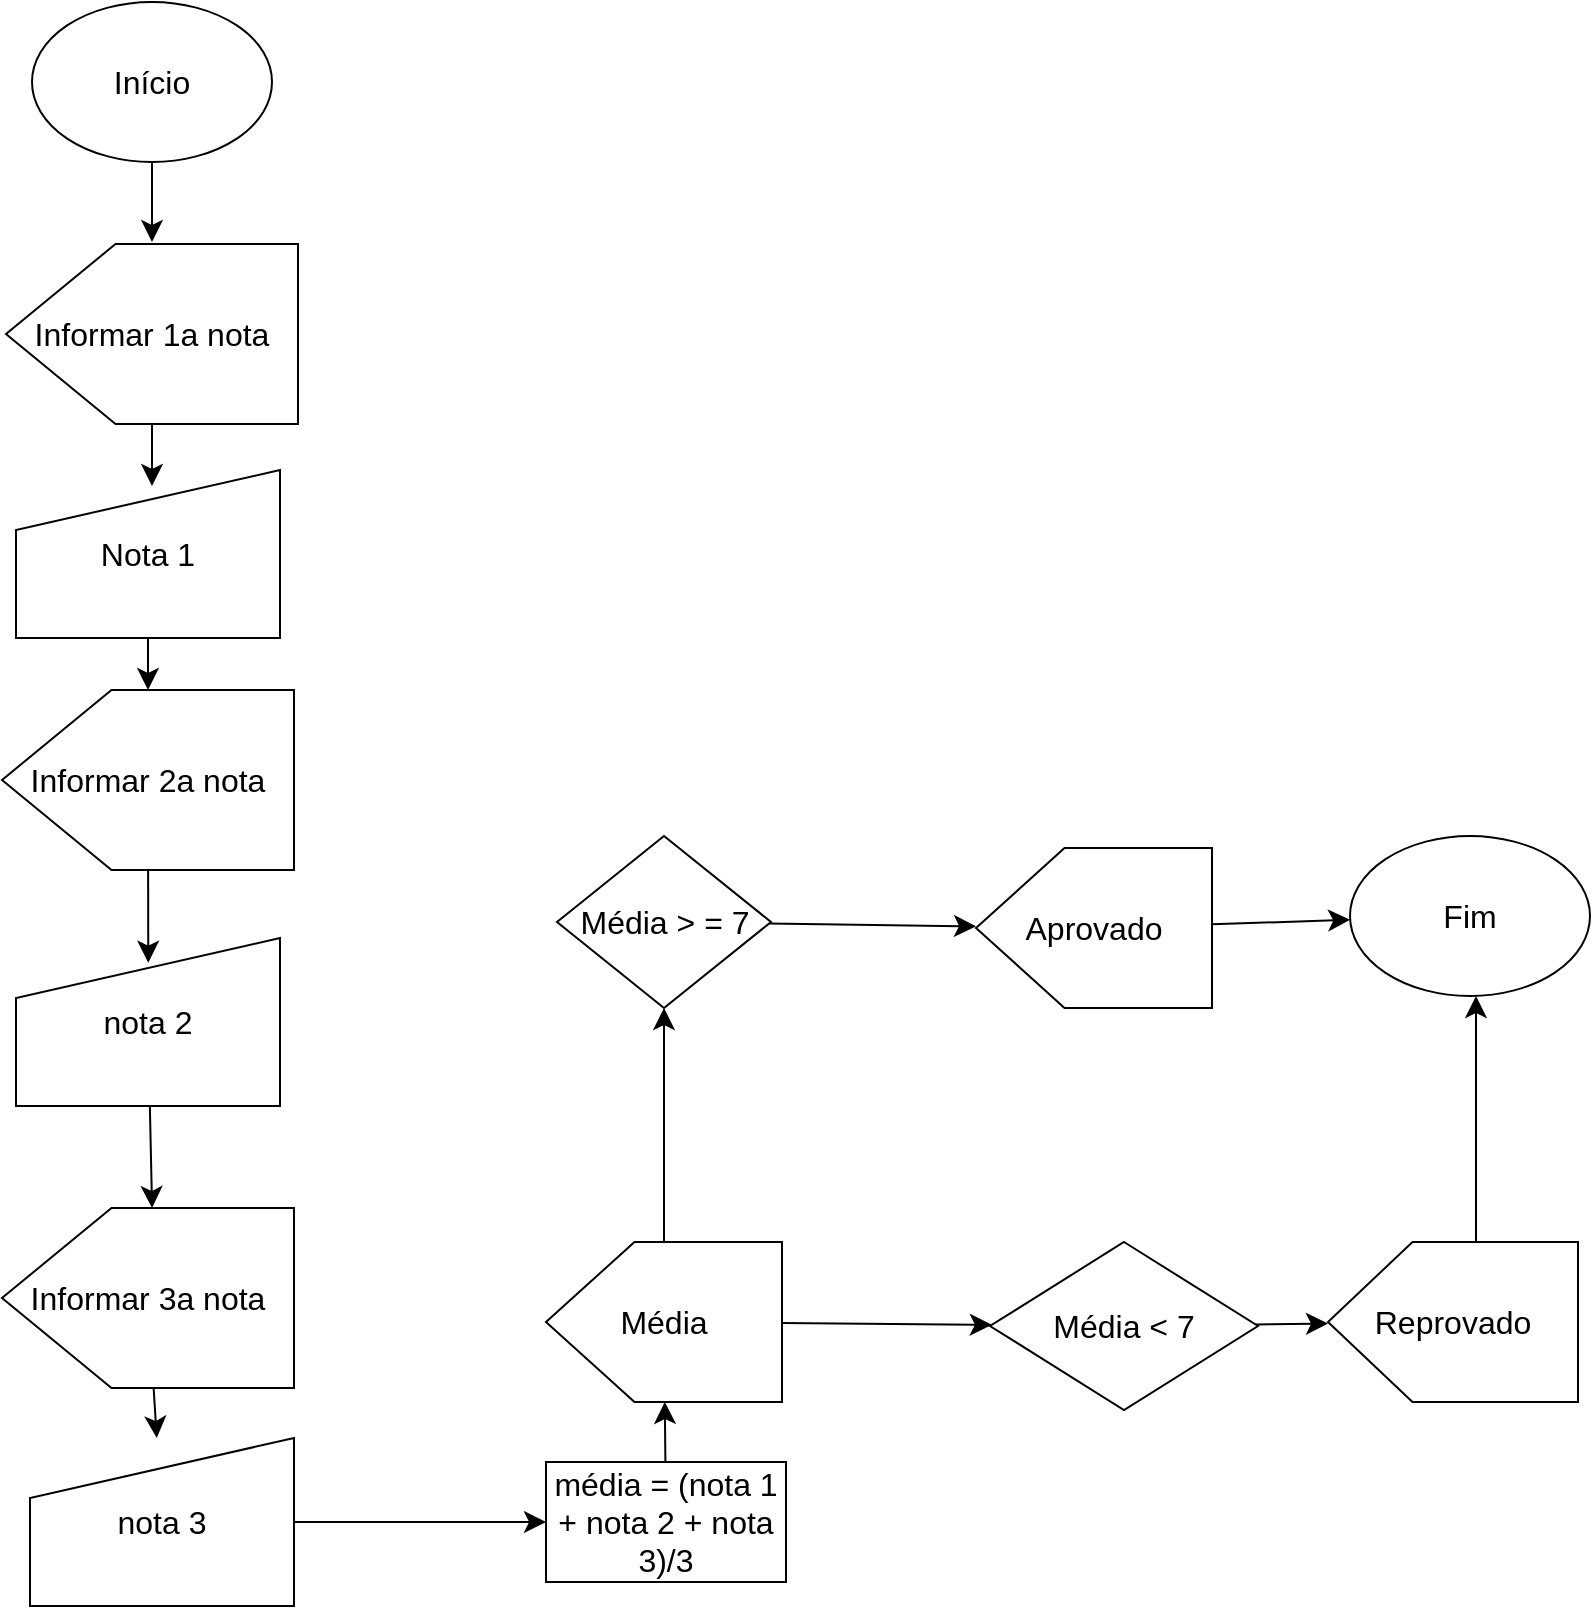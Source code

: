 <mxfile version="20.8.20" type="github">
  <diagram name="Página-1" id="8ijAN6Q6IsyaaALUuq-t">
    <mxGraphModel dx="900" dy="953" grid="0" gridSize="10" guides="1" tooltips="1" connect="1" arrows="1" fold="1" page="0" pageScale="1" pageWidth="827" pageHeight="1169" math="0" shadow="0">
      <root>
        <mxCell id="0" />
        <mxCell id="1" parent="0" />
        <mxCell id="xEhml5eMqmcfduauPCqd-18" value="" style="edgeStyle=none;curved=1;rounded=0;orthogonalLoop=1;jettySize=auto;html=1;fontSize=12;startSize=8;endSize=8;" parent="1" source="xEhml5eMqmcfduauPCqd-2" edge="1">
          <mxGeometry relative="1" as="geometry">
            <mxPoint x="117" y="52" as="targetPoint" />
          </mxGeometry>
        </mxCell>
        <mxCell id="xEhml5eMqmcfduauPCqd-2" value="&lt;font style=&quot;vertical-align: inherit;&quot;&gt;&lt;font style=&quot;vertical-align: inherit;&quot;&gt;Início&lt;/font&gt;&lt;/font&gt;" style="ellipse;whiteSpace=wrap;html=1;fontSize=16;" parent="1" vertex="1">
          <mxGeometry x="57" y="-68" width="120" height="80" as="geometry" />
        </mxCell>
        <mxCell id="xEhml5eMqmcfduauPCqd-8" value="" style="edgeStyle=none;curved=1;rounded=0;orthogonalLoop=1;jettySize=auto;html=1;fontSize=12;startSize=8;endSize=8;" parent="1" source="xEhml5eMqmcfduauPCqd-3" edge="1">
          <mxGeometry relative="1" as="geometry">
            <mxPoint x="117" y="174" as="targetPoint" />
          </mxGeometry>
        </mxCell>
        <mxCell id="xEhml5eMqmcfduauPCqd-3" value="&lt;font style=&quot;vertical-align: inherit;&quot;&gt;&lt;font style=&quot;vertical-align: inherit;&quot;&gt;&lt;font style=&quot;vertical-align: inherit;&quot;&gt;&lt;font style=&quot;vertical-align: inherit;&quot;&gt;Informar 1a nota&lt;/font&gt;&lt;/font&gt;&lt;/font&gt;&lt;/font&gt;" style="shape=offPageConnector;whiteSpace=wrap;html=1;fontSize=16;direction=south;" parent="1" vertex="1">
          <mxGeometry x="44" y="53" width="146" height="90" as="geometry" />
        </mxCell>
        <mxCell id="xEhml5eMqmcfduauPCqd-11" value="" style="edgeStyle=none;curved=1;rounded=0;orthogonalLoop=1;jettySize=auto;html=1;fontSize=12;startSize=8;endSize=8;" parent="1" source="xEhml5eMqmcfduauPCqd-6" target="xEhml5eMqmcfduauPCqd-10" edge="1">
          <mxGeometry relative="1" as="geometry" />
        </mxCell>
        <mxCell id="xEhml5eMqmcfduauPCqd-6" value="&lt;font style=&quot;vertical-align: inherit;&quot;&gt;&lt;font style=&quot;vertical-align: inherit;&quot;&gt;Nota 1&lt;/font&gt;&lt;/font&gt;" style="shape=manualInput;whiteSpace=wrap;html=1;fontSize=16;direction=east;" parent="1" vertex="1">
          <mxGeometry x="49" y="166" width="132" height="84" as="geometry" />
        </mxCell>
        <mxCell id="xEhml5eMqmcfduauPCqd-13" value="" style="edgeStyle=none;curved=1;rounded=0;orthogonalLoop=1;jettySize=auto;html=1;fontSize=12;startSize=8;endSize=8;entryX=0.501;entryY=0.147;entryDx=0;entryDy=0;entryPerimeter=0;" parent="1" source="xEhml5eMqmcfduauPCqd-10" target="xEhml5eMqmcfduauPCqd-12" edge="1">
          <mxGeometry relative="1" as="geometry" />
        </mxCell>
        <mxCell id="xEhml5eMqmcfduauPCqd-10" value="&lt;font style=&quot;vertical-align: inherit;&quot;&gt;&lt;font style=&quot;vertical-align: inherit;&quot;&gt;&lt;font style=&quot;vertical-align: inherit;&quot;&gt;&lt;font style=&quot;vertical-align: inherit;&quot;&gt;&lt;font style=&quot;vertical-align: inherit;&quot;&gt;&lt;font style=&quot;vertical-align: inherit;&quot;&gt;Informar 2a nota&lt;/font&gt;&lt;/font&gt;&lt;/font&gt;&lt;/font&gt;&lt;/font&gt;&lt;/font&gt;" style="shape=offPageConnector;whiteSpace=wrap;html=1;fontSize=16;direction=south;" parent="1" vertex="1">
          <mxGeometry x="42" y="276" width="146" height="90" as="geometry" />
        </mxCell>
        <mxCell id="xEhml5eMqmcfduauPCqd-16" value="" style="edgeStyle=none;curved=1;rounded=0;orthogonalLoop=1;jettySize=auto;html=1;fontSize=12;startSize=8;endSize=8;entryX=0;entryY=0.486;entryDx=0;entryDy=0;entryPerimeter=0;" parent="1" source="xEhml5eMqmcfduauPCqd-12" target="xEhml5eMqmcfduauPCqd-14" edge="1">
          <mxGeometry relative="1" as="geometry">
            <mxPoint x="113" y="531" as="targetPoint" />
          </mxGeometry>
        </mxCell>
        <mxCell id="xEhml5eMqmcfduauPCqd-12" value="&lt;font style=&quot;vertical-align: inherit;&quot;&gt;&lt;font style=&quot;vertical-align: inherit;&quot;&gt;&lt;font style=&quot;vertical-align: inherit;&quot;&gt;&lt;font style=&quot;vertical-align: inherit;&quot;&gt;&lt;font style=&quot;vertical-align: inherit;&quot;&gt;&lt;font style=&quot;vertical-align: inherit;&quot;&gt;&lt;font style=&quot;vertical-align: inherit;&quot;&gt;&lt;font style=&quot;vertical-align: inherit;&quot;&gt;nota 2&lt;/font&gt;&lt;/font&gt;&lt;/font&gt;&lt;/font&gt;&lt;/font&gt;&lt;/font&gt;&lt;/font&gt;&lt;/font&gt;" style="shape=manualInput;whiteSpace=wrap;html=1;fontSize=16;direction=east;" parent="1" vertex="1">
          <mxGeometry x="49" y="400" width="132" height="84" as="geometry" />
        </mxCell>
        <mxCell id="xEhml5eMqmcfduauPCqd-17" value="" style="edgeStyle=none;curved=1;rounded=0;orthogonalLoop=1;jettySize=auto;html=1;fontSize=12;startSize=8;endSize=8;" parent="1" source="xEhml5eMqmcfduauPCqd-14" target="xEhml5eMqmcfduauPCqd-15" edge="1">
          <mxGeometry relative="1" as="geometry" />
        </mxCell>
        <mxCell id="xEhml5eMqmcfduauPCqd-14" value="&lt;font style=&quot;vertical-align: inherit;&quot;&gt;&lt;font style=&quot;vertical-align: inherit;&quot;&gt;&lt;font style=&quot;vertical-align: inherit;&quot;&gt;&lt;font style=&quot;vertical-align: inherit;&quot;&gt;&lt;font style=&quot;vertical-align: inherit;&quot;&gt;&lt;font style=&quot;vertical-align: inherit;&quot;&gt;&lt;font style=&quot;vertical-align: inherit;&quot;&gt;&lt;font style=&quot;vertical-align: inherit;&quot;&gt;&lt;font style=&quot;vertical-align: inherit;&quot;&gt;&lt;font style=&quot;vertical-align: inherit;&quot;&gt;Informar 3a nota&lt;/font&gt;&lt;/font&gt;&lt;/font&gt;&lt;/font&gt;&lt;/font&gt;&lt;/font&gt;&lt;/font&gt;&lt;/font&gt;&lt;/font&gt;&lt;/font&gt;" style="shape=offPageConnector;whiteSpace=wrap;html=1;fontSize=16;direction=south;" parent="1" vertex="1">
          <mxGeometry x="42" y="535" width="146" height="90" as="geometry" />
        </mxCell>
        <mxCell id="xEhml5eMqmcfduauPCqd-20" value="" style="edgeStyle=none;curved=1;rounded=0;orthogonalLoop=1;jettySize=auto;html=1;fontSize=12;startSize=8;endSize=8;" parent="1" source="xEhml5eMqmcfduauPCqd-15" target="xEhml5eMqmcfduauPCqd-19" edge="1">
          <mxGeometry relative="1" as="geometry" />
        </mxCell>
        <mxCell id="xEhml5eMqmcfduauPCqd-15" value="&lt;font style=&quot;vertical-align: inherit;&quot;&gt;&lt;font style=&quot;vertical-align: inherit;&quot;&gt;&lt;font style=&quot;vertical-align: inherit;&quot;&gt;&lt;font style=&quot;vertical-align: inherit;&quot;&gt;&lt;font style=&quot;vertical-align: inherit;&quot;&gt;&lt;font style=&quot;vertical-align: inherit;&quot;&gt;nota 3&lt;/font&gt;&lt;/font&gt;&lt;/font&gt;&lt;/font&gt;&lt;/font&gt;&lt;/font&gt;" style="shape=manualInput;whiteSpace=wrap;html=1;fontSize=16;direction=east;" parent="1" vertex="1">
          <mxGeometry x="56" y="650" width="132" height="84" as="geometry" />
        </mxCell>
        <mxCell id="xEhml5eMqmcfduauPCqd-22" value="" style="edgeStyle=none;curved=1;rounded=0;orthogonalLoop=1;jettySize=auto;html=1;fontSize=12;startSize=8;endSize=8;" parent="1" source="xEhml5eMqmcfduauPCqd-19" target="xEhml5eMqmcfduauPCqd-21" edge="1">
          <mxGeometry relative="1" as="geometry" />
        </mxCell>
        <mxCell id="xEhml5eMqmcfduauPCqd-19" value="&lt;font style=&quot;vertical-align: inherit;&quot;&gt;&lt;font style=&quot;vertical-align: inherit;&quot;&gt;média = (nota 1 + nota 2 + nota 3)/3&lt;/font&gt;&lt;/font&gt;" style="whiteSpace=wrap;html=1;fontSize=16;" parent="1" vertex="1">
          <mxGeometry x="314" y="662" width="120" height="60" as="geometry" />
        </mxCell>
        <mxCell id="xEhml5eMqmcfduauPCqd-24" value="" style="edgeStyle=none;curved=1;rounded=0;orthogonalLoop=1;jettySize=auto;html=1;fontSize=12;startSize=8;endSize=8;" parent="1" source="xEhml5eMqmcfduauPCqd-21" target="xEhml5eMqmcfduauPCqd-23" edge="1">
          <mxGeometry relative="1" as="geometry" />
        </mxCell>
        <mxCell id="-sFfSJRdzF4T6RdAwjHZ-2" value="" style="edgeStyle=none;curved=1;rounded=0;orthogonalLoop=1;jettySize=auto;html=1;fontSize=12;startSize=8;endSize=8;" edge="1" parent="1" source="xEhml5eMqmcfduauPCqd-21" target="-sFfSJRdzF4T6RdAwjHZ-1">
          <mxGeometry relative="1" as="geometry" />
        </mxCell>
        <mxCell id="xEhml5eMqmcfduauPCqd-21" value="&lt;font style=&quot;vertical-align: inherit;&quot;&gt;&lt;font style=&quot;vertical-align: inherit;&quot;&gt;Média&lt;/font&gt;&lt;/font&gt;" style="shape=offPageConnector;whiteSpace=wrap;html=1;fontSize=16;direction=south;" parent="1" vertex="1">
          <mxGeometry x="314" y="552" width="118" height="80" as="geometry" />
        </mxCell>
        <mxCell id="xEhml5eMqmcfduauPCqd-26" value="" style="edgeStyle=none;curved=1;rounded=0;orthogonalLoop=1;jettySize=auto;html=1;fontSize=12;startSize=8;endSize=8;" parent="1" source="xEhml5eMqmcfduauPCqd-23" target="xEhml5eMqmcfduauPCqd-25" edge="1">
          <mxGeometry relative="1" as="geometry" />
        </mxCell>
        <mxCell id="xEhml5eMqmcfduauPCqd-23" value="&lt;font style=&quot;vertical-align: inherit;&quot;&gt;&lt;font style=&quot;vertical-align: inherit;&quot;&gt;Média &amp;gt; = 7&lt;/font&gt;&lt;/font&gt;" style="rhombus;whiteSpace=wrap;html=1;fontSize=16;" parent="1" vertex="1">
          <mxGeometry x="319.5" y="349" width="107" height="86" as="geometry" />
        </mxCell>
        <mxCell id="xEhml5eMqmcfduauPCqd-28" value="" style="edgeStyle=none;curved=1;rounded=0;orthogonalLoop=1;jettySize=auto;html=1;fontSize=12;startSize=8;endSize=8;" parent="1" source="xEhml5eMqmcfduauPCqd-25" target="xEhml5eMqmcfduauPCqd-27" edge="1">
          <mxGeometry relative="1" as="geometry" />
        </mxCell>
        <mxCell id="xEhml5eMqmcfduauPCqd-25" value="&lt;font style=&quot;vertical-align: inherit;&quot;&gt;&lt;font style=&quot;vertical-align: inherit;&quot;&gt;&lt;font style=&quot;vertical-align: inherit;&quot;&gt;&lt;font style=&quot;vertical-align: inherit;&quot;&gt;Aprovado&lt;/font&gt;&lt;/font&gt;&lt;/font&gt;&lt;/font&gt;" style="shape=offPageConnector;whiteSpace=wrap;html=1;fontSize=16;direction=south;" parent="1" vertex="1">
          <mxGeometry x="529" y="355" width="118" height="80" as="geometry" />
        </mxCell>
        <mxCell id="-sFfSJRdzF4T6RdAwjHZ-4" value="" style="edgeStyle=none;curved=1;rounded=0;orthogonalLoop=1;jettySize=auto;html=1;fontSize=12;startSize=8;endSize=8;" edge="1" parent="1" source="-sFfSJRdzF4T6RdAwjHZ-1" target="-sFfSJRdzF4T6RdAwjHZ-3">
          <mxGeometry relative="1" as="geometry" />
        </mxCell>
        <mxCell id="-sFfSJRdzF4T6RdAwjHZ-1" value="Média &amp;lt; 7" style="rhombus;whiteSpace=wrap;html=1;fontSize=16;" vertex="1" parent="1">
          <mxGeometry x="536" y="552" width="134" height="84" as="geometry" />
        </mxCell>
        <mxCell id="-sFfSJRdzF4T6RdAwjHZ-3" value="Reprovado" style="shape=offPageConnector;whiteSpace=wrap;html=1;fontSize=16;direction=south;size=0.338;" vertex="1" parent="1">
          <mxGeometry x="705" y="552" width="125" height="80" as="geometry" />
        </mxCell>
        <mxCell id="xEhml5eMqmcfduauPCqd-27" value="&lt;font style=&quot;vertical-align: inherit;&quot;&gt;&lt;font style=&quot;vertical-align: inherit;&quot;&gt;Fim&lt;/font&gt;&lt;/font&gt;" style="ellipse;whiteSpace=wrap;html=1;fontSize=16;" parent="1" vertex="1">
          <mxGeometry x="716" y="349" width="120" height="80" as="geometry" />
        </mxCell>
        <mxCell id="-sFfSJRdzF4T6RdAwjHZ-8" value="" style="edgeStyle=none;curved=1;rounded=0;orthogonalLoop=1;jettySize=auto;html=1;fontSize=12;startSize=8;endSize=8;exitX=0;exitY=0.408;exitDx=0;exitDy=0;exitPerimeter=0;" edge="1" parent="1" source="-sFfSJRdzF4T6RdAwjHZ-3">
          <mxGeometry relative="1" as="geometry">
            <mxPoint x="779" y="546" as="sourcePoint" />
            <mxPoint x="779" y="429" as="targetPoint" />
          </mxGeometry>
        </mxCell>
      </root>
    </mxGraphModel>
  </diagram>
</mxfile>
